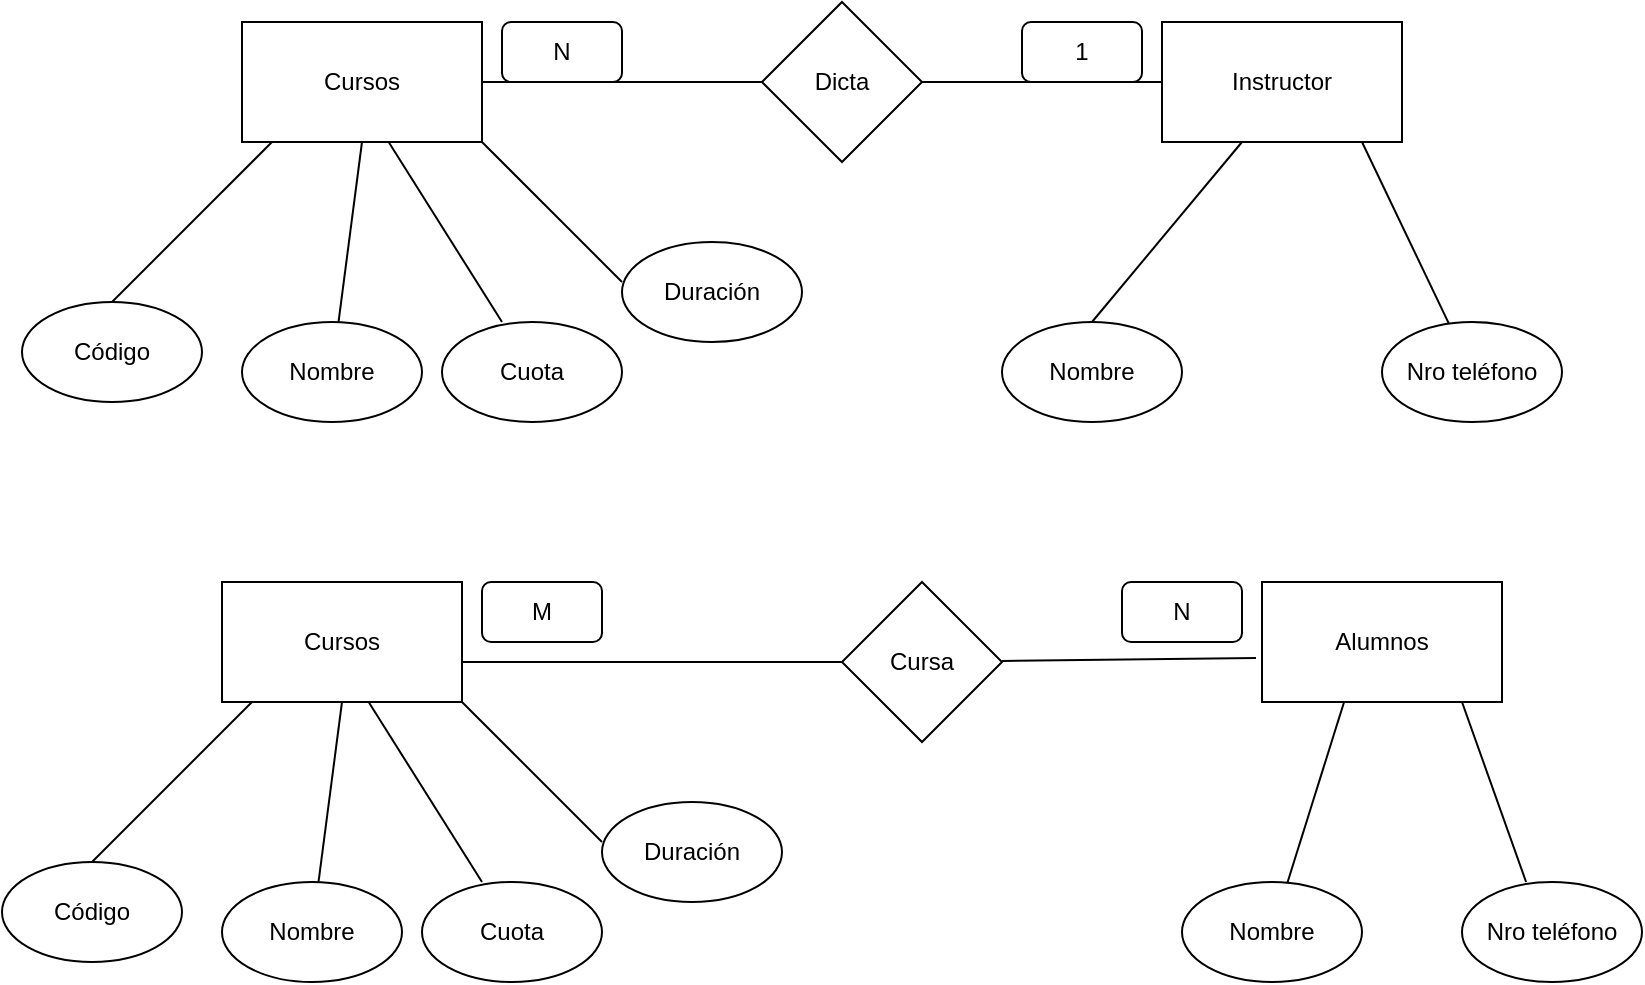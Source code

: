 <mxfile version="24.7.7">
  <diagram name="Página-1" id="2N78OkdL2VCyNrwTwS5F">
    <mxGraphModel dx="1114" dy="518" grid="1" gridSize="10" guides="1" tooltips="1" connect="1" arrows="1" fold="1" page="1" pageScale="1" pageWidth="827" pageHeight="1169" math="0" shadow="0">
      <root>
        <mxCell id="0" />
        <mxCell id="1" parent="0" />
        <mxCell id="683gGI8NnBL4DG24gwkC-1" value="Cursos" style="rounded=0;whiteSpace=wrap;html=1;" parent="1" vertex="1">
          <mxGeometry x="120" y="40" width="120" height="60" as="geometry" />
        </mxCell>
        <mxCell id="683gGI8NnBL4DG24gwkC-5" value="Código" style="ellipse;whiteSpace=wrap;html=1;" parent="1" vertex="1">
          <mxGeometry x="10" y="180" width="90" height="50" as="geometry" />
        </mxCell>
        <mxCell id="683gGI8NnBL4DG24gwkC-6" value="Nombre" style="ellipse;whiteSpace=wrap;html=1;" parent="1" vertex="1">
          <mxGeometry x="120" y="190" width="90" height="50" as="geometry" />
        </mxCell>
        <mxCell id="683gGI8NnBL4DG24gwkC-7" value="Cuota" style="ellipse;whiteSpace=wrap;html=1;" parent="1" vertex="1">
          <mxGeometry x="220" y="190" width="90" height="50" as="geometry" />
        </mxCell>
        <mxCell id="683gGI8NnBL4DG24gwkC-8" value="Instructor" style="rounded=0;whiteSpace=wrap;html=1;" parent="1" vertex="1">
          <mxGeometry x="580" y="40" width="120" height="60" as="geometry" />
        </mxCell>
        <mxCell id="683gGI8NnBL4DG24gwkC-12" value="Nombre" style="ellipse;whiteSpace=wrap;html=1;" parent="1" vertex="1">
          <mxGeometry x="500" y="190" width="90" height="50" as="geometry" />
        </mxCell>
        <mxCell id="683gGI8NnBL4DG24gwkC-14" value="Nro teléfono" style="ellipse;whiteSpace=wrap;html=1;" parent="1" vertex="1">
          <mxGeometry x="690" y="190" width="90" height="50" as="geometry" />
        </mxCell>
        <mxCell id="683gGI8NnBL4DG24gwkC-15" value="Alumnos" style="rounded=0;whiteSpace=wrap;html=1;" parent="1" vertex="1">
          <mxGeometry x="630" y="320" width="120" height="60" as="geometry" />
        </mxCell>
        <mxCell id="683gGI8NnBL4DG24gwkC-19" value="Nombre" style="ellipse;whiteSpace=wrap;html=1;" parent="1" vertex="1">
          <mxGeometry x="590" y="470" width="90" height="50" as="geometry" />
        </mxCell>
        <mxCell id="683gGI8NnBL4DG24gwkC-21" value="Nro teléfono" style="ellipse;whiteSpace=wrap;html=1;" parent="1" vertex="1">
          <mxGeometry x="730" y="470" width="90" height="50" as="geometry" />
        </mxCell>
        <mxCell id="683gGI8NnBL4DG24gwkC-23" value="Duración" style="ellipse;whiteSpace=wrap;html=1;" parent="1" vertex="1">
          <mxGeometry x="310" y="150" width="90" height="50" as="geometry" />
        </mxCell>
        <mxCell id="683gGI8NnBL4DG24gwkC-24" value="Dicta" style="rhombus;whiteSpace=wrap;html=1;" parent="1" vertex="1">
          <mxGeometry x="380" y="30" width="80" height="80" as="geometry" />
        </mxCell>
        <mxCell id="683gGI8NnBL4DG24gwkC-27" value="N" style="rounded=1;whiteSpace=wrap;html=1;" parent="1" vertex="1">
          <mxGeometry x="250" y="40" width="60" height="30" as="geometry" />
        </mxCell>
        <mxCell id="683gGI8NnBL4DG24gwkC-29" value="1" style="rounded=1;whiteSpace=wrap;html=1;" parent="1" vertex="1">
          <mxGeometry x="510" y="40" width="60" height="30" as="geometry" />
        </mxCell>
        <mxCell id="czcu6UJ2B5o8-Zx4IBEf-1" value="" style="endArrow=none;html=1;rounded=0;exitX=0.5;exitY=0;exitDx=0;exitDy=0;" parent="1" source="683gGI8NnBL4DG24gwkC-5" edge="1">
          <mxGeometry width="50" height="50" relative="1" as="geometry">
            <mxPoint x="85" y="150" as="sourcePoint" />
            <mxPoint x="135" y="100" as="targetPoint" />
          </mxGeometry>
        </mxCell>
        <mxCell id="czcu6UJ2B5o8-Zx4IBEf-2" value="" style="endArrow=none;html=1;rounded=0;" parent="1" source="683gGI8NnBL4DG24gwkC-6" edge="1">
          <mxGeometry width="50" height="50" relative="1" as="geometry">
            <mxPoint x="130" y="150" as="sourcePoint" />
            <mxPoint x="180" y="100" as="targetPoint" />
          </mxGeometry>
        </mxCell>
        <mxCell id="czcu6UJ2B5o8-Zx4IBEf-3" value="" style="endArrow=none;html=1;rounded=0;exitX=0.611;exitY=1;exitDx=0;exitDy=0;exitPerimeter=0;" parent="1" source="683gGI8NnBL4DG24gwkC-1" edge="1">
          <mxGeometry width="50" height="50" relative="1" as="geometry">
            <mxPoint x="193.322" y="92" as="sourcePoint" />
            <mxPoint x="250" y="190" as="targetPoint" />
          </mxGeometry>
        </mxCell>
        <mxCell id="czcu6UJ2B5o8-Zx4IBEf-4" value="" style="endArrow=none;html=1;rounded=0;" parent="1" edge="1">
          <mxGeometry width="50" height="50" relative="1" as="geometry">
            <mxPoint x="310" y="170" as="sourcePoint" />
            <mxPoint x="240" y="100" as="targetPoint" />
          </mxGeometry>
        </mxCell>
        <mxCell id="czcu6UJ2B5o8-Zx4IBEf-5" value="" style="endArrow=none;html=1;rounded=0;entryX=0;entryY=0.5;entryDx=0;entryDy=0;" parent="1" target="683gGI8NnBL4DG24gwkC-24" edge="1">
          <mxGeometry width="50" height="50" relative="1" as="geometry">
            <mxPoint x="240" y="70" as="sourcePoint" />
            <mxPoint x="350" y="70" as="targetPoint" />
          </mxGeometry>
        </mxCell>
        <mxCell id="czcu6UJ2B5o8-Zx4IBEf-6" value="" style="endArrow=none;html=1;rounded=0;entryX=0;entryY=0.5;entryDx=0;entryDy=0;" parent="1" target="683gGI8NnBL4DG24gwkC-8" edge="1">
          <mxGeometry width="50" height="50" relative="1" as="geometry">
            <mxPoint x="460" y="70" as="sourcePoint" />
            <mxPoint x="550" y="70" as="targetPoint" />
          </mxGeometry>
        </mxCell>
        <mxCell id="czcu6UJ2B5o8-Zx4IBEf-7" value="Cursos" style="rounded=0;whiteSpace=wrap;html=1;" parent="1" vertex="1">
          <mxGeometry x="110" y="320" width="120" height="60" as="geometry" />
        </mxCell>
        <mxCell id="czcu6UJ2B5o8-Zx4IBEf-8" value="Código" style="ellipse;whiteSpace=wrap;html=1;" parent="1" vertex="1">
          <mxGeometry y="460" width="90" height="50" as="geometry" />
        </mxCell>
        <mxCell id="czcu6UJ2B5o8-Zx4IBEf-9" value="Nombre" style="ellipse;whiteSpace=wrap;html=1;" parent="1" vertex="1">
          <mxGeometry x="110" y="470" width="90" height="50" as="geometry" />
        </mxCell>
        <mxCell id="czcu6UJ2B5o8-Zx4IBEf-10" value="Cuota" style="ellipse;whiteSpace=wrap;html=1;" parent="1" vertex="1">
          <mxGeometry x="210" y="470" width="90" height="50" as="geometry" />
        </mxCell>
        <mxCell id="czcu6UJ2B5o8-Zx4IBEf-11" value="M" style="rounded=1;whiteSpace=wrap;html=1;" parent="1" vertex="1">
          <mxGeometry x="240" y="320" width="60" height="30" as="geometry" />
        </mxCell>
        <mxCell id="czcu6UJ2B5o8-Zx4IBEf-12" value="" style="endArrow=none;html=1;rounded=0;exitX=0.5;exitY=0;exitDx=0;exitDy=0;" parent="1" source="czcu6UJ2B5o8-Zx4IBEf-8" edge="1">
          <mxGeometry width="50" height="50" relative="1" as="geometry">
            <mxPoint x="75" y="430" as="sourcePoint" />
            <mxPoint x="125" y="380" as="targetPoint" />
          </mxGeometry>
        </mxCell>
        <mxCell id="czcu6UJ2B5o8-Zx4IBEf-13" value="" style="endArrow=none;html=1;rounded=0;" parent="1" source="czcu6UJ2B5o8-Zx4IBEf-9" edge="1">
          <mxGeometry width="50" height="50" relative="1" as="geometry">
            <mxPoint x="120" y="430" as="sourcePoint" />
            <mxPoint x="170" y="380" as="targetPoint" />
          </mxGeometry>
        </mxCell>
        <mxCell id="czcu6UJ2B5o8-Zx4IBEf-14" value="" style="endArrow=none;html=1;rounded=0;exitX=0.611;exitY=1;exitDx=0;exitDy=0;exitPerimeter=0;" parent="1" source="czcu6UJ2B5o8-Zx4IBEf-7" edge="1">
          <mxGeometry width="50" height="50" relative="1" as="geometry">
            <mxPoint x="183.322" y="372" as="sourcePoint" />
            <mxPoint x="240" y="470" as="targetPoint" />
          </mxGeometry>
        </mxCell>
        <mxCell id="czcu6UJ2B5o8-Zx4IBEf-15" value="" style="endArrow=none;html=1;rounded=0;" parent="1" edge="1">
          <mxGeometry width="50" height="50" relative="1" as="geometry">
            <mxPoint x="300" y="450" as="sourcePoint" />
            <mxPoint x="230" y="380" as="targetPoint" />
          </mxGeometry>
        </mxCell>
        <mxCell id="czcu6UJ2B5o8-Zx4IBEf-16" value="Cursa" style="rhombus;whiteSpace=wrap;html=1;" parent="1" vertex="1">
          <mxGeometry x="420" y="320" width="80" height="80" as="geometry" />
        </mxCell>
        <mxCell id="czcu6UJ2B5o8-Zx4IBEf-17" value="" style="endArrow=none;html=1;rounded=0;exitX=0.356;exitY=0;exitDx=0;exitDy=0;exitPerimeter=0;" parent="1" source="683gGI8NnBL4DG24gwkC-21" edge="1">
          <mxGeometry width="50" height="50" relative="1" as="geometry">
            <mxPoint x="680" y="430" as="sourcePoint" />
            <mxPoint x="730" y="380" as="targetPoint" />
          </mxGeometry>
        </mxCell>
        <mxCell id="czcu6UJ2B5o8-Zx4IBEf-18" value="" style="endArrow=none;html=1;rounded=0;entryX=0.342;entryY=1.05;entryDx=0;entryDy=0;entryPerimeter=0;" parent="1" source="683gGI8NnBL4DG24gwkC-19" edge="1">
          <mxGeometry width="50" height="50" relative="1" as="geometry">
            <mxPoint x="640" y="467" as="sourcePoint" />
            <mxPoint x="671.04" y="380" as="targetPoint" />
          </mxGeometry>
        </mxCell>
        <mxCell id="czcu6UJ2B5o8-Zx4IBEf-19" value="" style="endArrow=none;html=1;rounded=0;entryX=0;entryY=0.5;entryDx=0;entryDy=0;" parent="1" target="czcu6UJ2B5o8-Zx4IBEf-16" edge="1">
          <mxGeometry width="50" height="50" relative="1" as="geometry">
            <mxPoint x="230" y="360" as="sourcePoint" />
            <mxPoint x="305" y="359.5" as="targetPoint" />
          </mxGeometry>
        </mxCell>
        <mxCell id="czcu6UJ2B5o8-Zx4IBEf-20" value="" style="endArrow=none;html=1;rounded=0;entryX=-0.025;entryY=0.633;entryDx=0;entryDy=0;entryPerimeter=0;" parent="1" target="683gGI8NnBL4DG24gwkC-15" edge="1">
          <mxGeometry width="50" height="50" relative="1" as="geometry">
            <mxPoint x="500" y="359.5" as="sourcePoint" />
            <mxPoint x="600" y="359.5" as="targetPoint" />
          </mxGeometry>
        </mxCell>
        <mxCell id="czcu6UJ2B5o8-Zx4IBEf-21" value="Duración" style="ellipse;whiteSpace=wrap;html=1;" parent="1" vertex="1">
          <mxGeometry x="300" y="430" width="90" height="50" as="geometry" />
        </mxCell>
        <mxCell id="czcu6UJ2B5o8-Zx4IBEf-22" value="N" style="rounded=1;whiteSpace=wrap;html=1;" parent="1" vertex="1">
          <mxGeometry x="560" y="320" width="60" height="30" as="geometry" />
        </mxCell>
        <mxCell id="czcu6UJ2B5o8-Zx4IBEf-23" value="" style="endArrow=none;html=1;rounded=0;exitX=0.5;exitY=0;exitDx=0;exitDy=0;" parent="1" source="683gGI8NnBL4DG24gwkC-12" edge="1">
          <mxGeometry width="50" height="50" relative="1" as="geometry">
            <mxPoint x="570" y="150" as="sourcePoint" />
            <mxPoint x="620" y="100" as="targetPoint" />
          </mxGeometry>
        </mxCell>
        <mxCell id="czcu6UJ2B5o8-Zx4IBEf-24" value="" style="endArrow=none;html=1;rounded=0;" parent="1" source="683gGI8NnBL4DG24gwkC-14" edge="1">
          <mxGeometry width="50" height="50" relative="1" as="geometry">
            <mxPoint x="630" y="150" as="sourcePoint" />
            <mxPoint x="680" y="100" as="targetPoint" />
          </mxGeometry>
        </mxCell>
      </root>
    </mxGraphModel>
  </diagram>
</mxfile>
